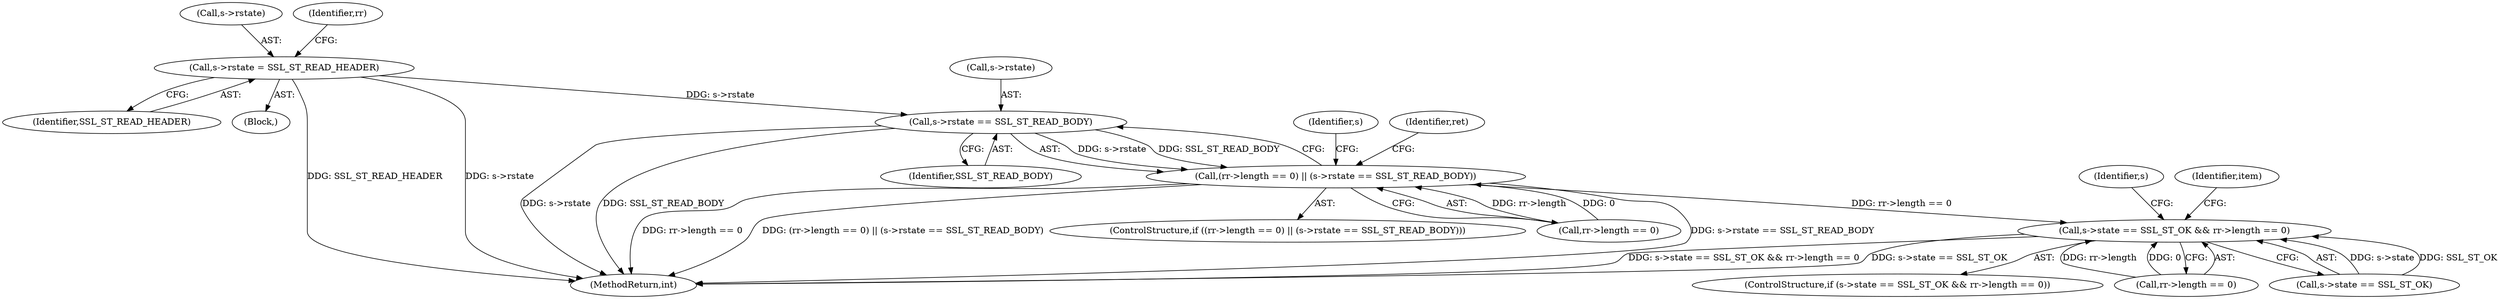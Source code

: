 digraph "0_openssl_e9bbefbf0f24c57645e7ad6a5a71ae649d18ac8e@pointer" {
"1000369" [label="(Call,s->rstate == SSL_ST_READ_BODY)"];
"1000810" [label="(Call,s->rstate = SSL_ST_READ_HEADER)"];
"1000363" [label="(Call,(rr->length == 0) || (s->rstate == SSL_ST_READ_BODY))"];
"1000296" [label="(Call,s->state == SSL_ST_OK && rr->length == 0)"];
"1000359" [label="(Identifier,s)"];
"1000364" [label="(Call,rr->length == 0)"];
"1000310" [label="(Identifier,item)"];
"1000814" [label="(Identifier,SSL_ST_READ_HEADER)"];
"1000295" [label="(ControlStructure,if (s->state == SSL_ST_OK && rr->length == 0))"];
"1000297" [label="(Call,s->state == SSL_ST_OK)"];
"1000370" [label="(Call,s->rstate)"];
"1000811" [label="(Call,s->rstate)"];
"1000296" [label="(Call,s->state == SSL_ST_OK && rr->length == 0)"];
"1000369" [label="(Call,s->rstate == SSL_ST_READ_BODY)"];
"1000809" [label="(Block,)"];
"1000810" [label="(Call,s->rstate = SSL_ST_READ_HEADER)"];
"1000401" [label="(Identifier,s)"];
"1001819" [label="(MethodReturn,int)"];
"1000373" [label="(Identifier,SSL_ST_READ_BODY)"];
"1000363" [label="(Call,(rr->length == 0) || (s->rstate == SSL_ST_READ_BODY))"];
"1000362" [label="(ControlStructure,if ((rr->length == 0) || (s->rstate == SSL_ST_READ_BODY)))"];
"1000302" [label="(Call,rr->length == 0)"];
"1000817" [label="(Identifier,rr)"];
"1000376" [label="(Identifier,ret)"];
"1000369" -> "1000363"  [label="AST: "];
"1000369" -> "1000373"  [label="CFG: "];
"1000370" -> "1000369"  [label="AST: "];
"1000373" -> "1000369"  [label="AST: "];
"1000363" -> "1000369"  [label="CFG: "];
"1000369" -> "1001819"  [label="DDG: s->rstate"];
"1000369" -> "1001819"  [label="DDG: SSL_ST_READ_BODY"];
"1000369" -> "1000363"  [label="DDG: s->rstate"];
"1000369" -> "1000363"  [label="DDG: SSL_ST_READ_BODY"];
"1000810" -> "1000369"  [label="DDG: s->rstate"];
"1000810" -> "1000809"  [label="AST: "];
"1000810" -> "1000814"  [label="CFG: "];
"1000811" -> "1000810"  [label="AST: "];
"1000814" -> "1000810"  [label="AST: "];
"1000817" -> "1000810"  [label="CFG: "];
"1000810" -> "1001819"  [label="DDG: SSL_ST_READ_HEADER"];
"1000810" -> "1001819"  [label="DDG: s->rstate"];
"1000363" -> "1000362"  [label="AST: "];
"1000363" -> "1000364"  [label="CFG: "];
"1000364" -> "1000363"  [label="AST: "];
"1000376" -> "1000363"  [label="CFG: "];
"1000401" -> "1000363"  [label="CFG: "];
"1000363" -> "1001819"  [label="DDG: s->rstate == SSL_ST_READ_BODY"];
"1000363" -> "1001819"  [label="DDG: rr->length == 0"];
"1000363" -> "1001819"  [label="DDG: (rr->length == 0) || (s->rstate == SSL_ST_READ_BODY)"];
"1000363" -> "1000296"  [label="DDG: rr->length == 0"];
"1000364" -> "1000363"  [label="DDG: rr->length"];
"1000364" -> "1000363"  [label="DDG: 0"];
"1000296" -> "1000295"  [label="AST: "];
"1000296" -> "1000297"  [label="CFG: "];
"1000296" -> "1000302"  [label="CFG: "];
"1000297" -> "1000296"  [label="AST: "];
"1000302" -> "1000296"  [label="AST: "];
"1000310" -> "1000296"  [label="CFG: "];
"1000359" -> "1000296"  [label="CFG: "];
"1000296" -> "1001819"  [label="DDG: s->state == SSL_ST_OK && rr->length == 0"];
"1000296" -> "1001819"  [label="DDG: s->state == SSL_ST_OK"];
"1000297" -> "1000296"  [label="DDG: s->state"];
"1000297" -> "1000296"  [label="DDG: SSL_ST_OK"];
"1000302" -> "1000296"  [label="DDG: rr->length"];
"1000302" -> "1000296"  [label="DDG: 0"];
}
